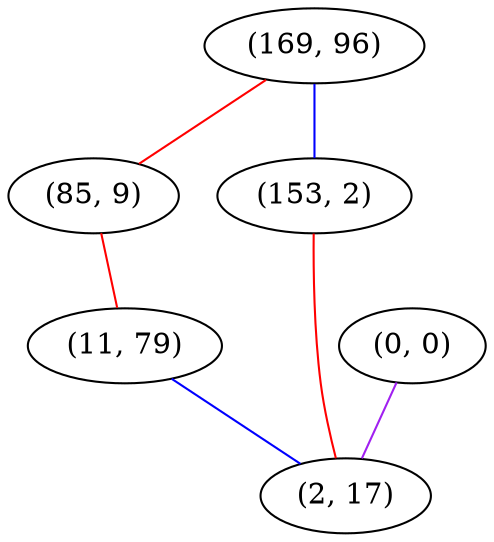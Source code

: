 graph "" {
"(169, 96)";
"(0, 0)";
"(85, 9)";
"(153, 2)";
"(11, 79)";
"(2, 17)";
"(169, 96)" -- "(153, 2)"  [color=blue, key=0, weight=3];
"(169, 96)" -- "(85, 9)"  [color=red, key=0, weight=1];
"(0, 0)" -- "(2, 17)"  [color=purple, key=0, weight=4];
"(85, 9)" -- "(11, 79)"  [color=red, key=0, weight=1];
"(153, 2)" -- "(2, 17)"  [color=red, key=0, weight=1];
"(11, 79)" -- "(2, 17)"  [color=blue, key=0, weight=3];
}
